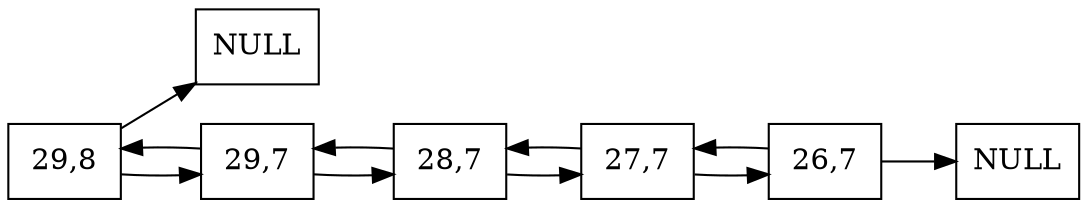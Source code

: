digraph firstGraph{
node [shape = record];
rankdir=LR;
node0 [label=" NULL "];
node1 -> node0;
node1 [label=" 29,8 "];
node1 -> node2;
node2 -> node1;
node2 [label=" 29,7 "];
node2 -> node3;
node3 -> node2;
node3 [label=" 28,7 "];
node3 -> node4;
node4 -> node3;
node4 [label=" 27,7 "];
node4 -> node5;
node5 -> node4;
node5 [label=" 26,7 "];
node5 -> node6;
node6 [label=" NULL "];
}